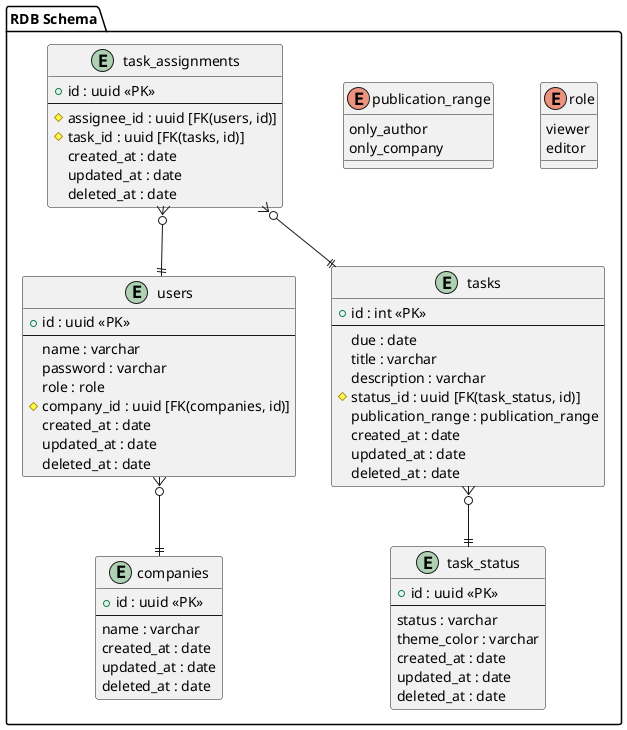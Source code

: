 @startuml todo

package "RDB Schema" {

  enum "role" {
    viewer
    editor
  }

  enum "publication_range" {
    only_author
    only_company
  }

  entity "companies" {
    + id : uuid <<PK>>
    ---
    name : varchar
    created_at : date
    updated_at : date
    deleted_at : date
  }

  entity "users" {
    + id : uuid <<PK>>
    ---
    name : varchar
    password : varchar
    role : role
    # company_id : uuid [FK(companies, id)]
    created_at : date
    updated_at : date
    deleted_at : date
  }

  entity "task_assignments" {
    + id : uuid <<PK>>
    ---
    # assignee_id : uuid [FK(users, id)]
    # task_id : uuid [FK(tasks, id)]
    created_at : date
    updated_at : date
    deleted_at : date
  }

  entity "task_status" {
    + id : uuid <<PK>>
    ---
    status : varchar
    theme_color : varchar
    created_at : date
    updated_at : date
    deleted_at : date
  }

  entity "tasks" {
    + id : int <<PK>>
    ---
    due : date
    title : varchar
    description : varchar
    # status_id : uuid [FK(task_status, id)]
    publication_range : publication_range
    created_at : date
    updated_at : date
    deleted_at : date
  }

  users }o--|| companies
  tasks }o--|| task_status
  task_assignments }o--|| users
  task_assignments }o--|| tasks
}

@enduml
